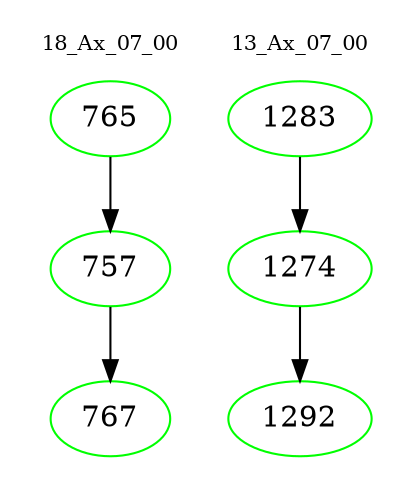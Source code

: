 digraph{
subgraph cluster_0 {
color = white
label = "18_Ax_07_00";
fontsize=10;
T0_765 [label="765", color="green"]
T0_765 -> T0_757 [color="black"]
T0_757 [label="757", color="green"]
T0_757 -> T0_767 [color="black"]
T0_767 [label="767", color="green"]
}
subgraph cluster_1 {
color = white
label = "13_Ax_07_00";
fontsize=10;
T1_1283 [label="1283", color="green"]
T1_1283 -> T1_1274 [color="black"]
T1_1274 [label="1274", color="green"]
T1_1274 -> T1_1292 [color="black"]
T1_1292 [label="1292", color="green"]
}
}
